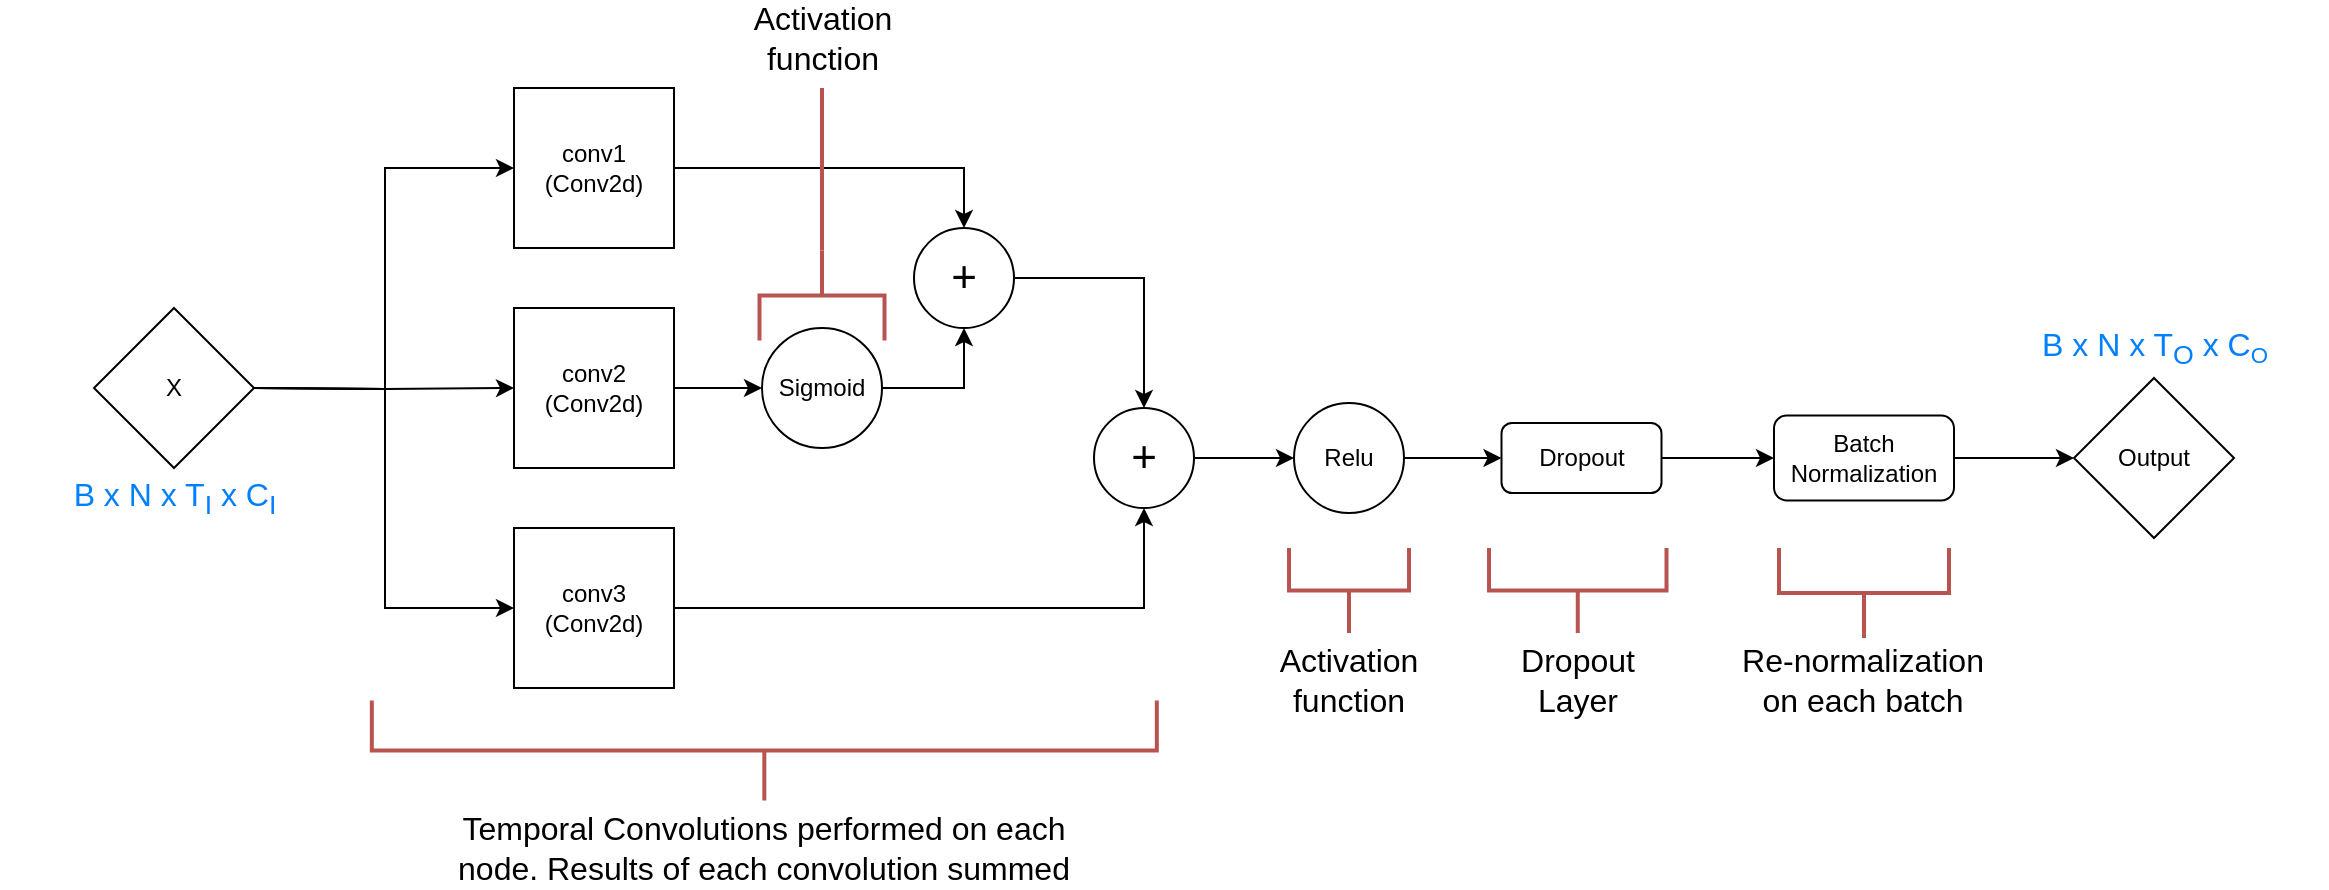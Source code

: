 <mxfile version="16.5.1" type="device"><diagram id="La02TRPx7T7ee0zsg8z0" name="Page-1"><mxGraphModel dx="1598" dy="502" grid="1" gridSize="10" guides="1" tooltips="1" connect="1" arrows="1" fold="1" page="1" pageScale="1" pageWidth="827" pageHeight="1169" math="0" shadow="0"><root><mxCell id="0"/><mxCell id="1" parent="0"/><mxCell id="yYC8psEmb3nBHCw6nNyR-1" style="edgeStyle=orthogonalEdgeStyle;rounded=0;orthogonalLoop=1;jettySize=auto;html=1;exitX=1;exitY=0.5;exitDx=0;exitDy=0;entryX=0.5;entryY=0;entryDx=0;entryDy=0;" parent="1" source="yYC8psEmb3nBHCw6nNyR-3" target="yYC8psEmb3nBHCw6nNyR-13" edge="1"><mxGeometry relative="1" as="geometry"/></mxCell><mxCell id="yYC8psEmb3nBHCw6nNyR-3" value="conv1&lt;br&gt;(Conv2d)" style="whiteSpace=wrap;html=1;aspect=fixed;" parent="1" vertex="1"><mxGeometry x="230" y="130" width="80" height="80" as="geometry"/></mxCell><mxCell id="yYC8psEmb3nBHCw6nNyR-4" style="edgeStyle=orthogonalEdgeStyle;rounded=0;orthogonalLoop=1;jettySize=auto;html=1;exitX=1;exitY=0.5;exitDx=0;exitDy=0;entryX=0;entryY=0.5;entryDx=0;entryDy=0;" parent="1" source="yYC8psEmb3nBHCw6nNyR-5" target="yYC8psEmb3nBHCw6nNyR-15" edge="1"><mxGeometry relative="1" as="geometry"/></mxCell><mxCell id="yYC8psEmb3nBHCw6nNyR-5" value="conv2&lt;br&gt;(Conv2d)" style="whiteSpace=wrap;html=1;aspect=fixed;" parent="1" vertex="1"><mxGeometry x="230" y="240" width="80" height="80" as="geometry"/></mxCell><mxCell id="yYC8psEmb3nBHCw6nNyR-6" style="edgeStyle=orthogonalEdgeStyle;rounded=0;orthogonalLoop=1;jettySize=auto;html=1;exitX=1;exitY=0.5;exitDx=0;exitDy=0;entryX=0.5;entryY=1;entryDx=0;entryDy=0;" parent="1" source="yYC8psEmb3nBHCw6nNyR-7" target="yYC8psEmb3nBHCw6nNyR-17" edge="1"><mxGeometry relative="1" as="geometry"/></mxCell><mxCell id="yYC8psEmb3nBHCw6nNyR-7" value="conv3&lt;br&gt;(Conv2d)" style="whiteSpace=wrap;html=1;aspect=fixed;" parent="1" vertex="1"><mxGeometry x="230" y="350" width="80" height="80" as="geometry"/></mxCell><mxCell id="yYC8psEmb3nBHCw6nNyR-8" style="edgeStyle=orthogonalEdgeStyle;rounded=0;orthogonalLoop=1;jettySize=auto;html=1;exitX=1;exitY=0.5;exitDx=0;exitDy=0;entryX=0;entryY=0.5;entryDx=0;entryDy=0;" parent="1" target="yYC8psEmb3nBHCw6nNyR-5" edge="1"><mxGeometry relative="1" as="geometry"><mxPoint x="100" y="280" as="sourcePoint"/></mxGeometry></mxCell><mxCell id="yYC8psEmb3nBHCw6nNyR-9" style="edgeStyle=orthogonalEdgeStyle;rounded=0;orthogonalLoop=1;jettySize=auto;html=1;exitX=1;exitY=0.5;exitDx=0;exitDy=0;entryX=0;entryY=0.5;entryDx=0;entryDy=0;" parent="1" target="yYC8psEmb3nBHCw6nNyR-3" edge="1"><mxGeometry relative="1" as="geometry"><mxPoint x="100" y="280" as="sourcePoint"/></mxGeometry></mxCell><mxCell id="yYC8psEmb3nBHCw6nNyR-10" style="edgeStyle=orthogonalEdgeStyle;rounded=0;orthogonalLoop=1;jettySize=auto;html=1;exitX=1;exitY=0.5;exitDx=0;exitDy=0;entryX=0;entryY=0.5;entryDx=0;entryDy=0;" parent="1" target="yYC8psEmb3nBHCw6nNyR-7" edge="1"><mxGeometry relative="1" as="geometry"><mxPoint x="100" y="280" as="sourcePoint"/></mxGeometry></mxCell><mxCell id="yYC8psEmb3nBHCw6nNyR-12" style="edgeStyle=orthogonalEdgeStyle;rounded=0;orthogonalLoop=1;jettySize=auto;html=1;exitX=1;exitY=0.5;exitDx=0;exitDy=0;entryX=0.5;entryY=0;entryDx=0;entryDy=0;" parent="1" source="yYC8psEmb3nBHCw6nNyR-13" target="yYC8psEmb3nBHCw6nNyR-17" edge="1"><mxGeometry relative="1" as="geometry"/></mxCell><mxCell id="yYC8psEmb3nBHCw6nNyR-13" value="&lt;font style=&quot;font-size: 22px&quot;&gt;+&lt;/font&gt;" style="ellipse;whiteSpace=wrap;html=1;aspect=fixed;" parent="1" vertex="1"><mxGeometry x="430" y="200" width="50" height="50" as="geometry"/></mxCell><mxCell id="yYC8psEmb3nBHCw6nNyR-14" style="edgeStyle=orthogonalEdgeStyle;rounded=0;orthogonalLoop=1;jettySize=auto;html=1;exitX=1;exitY=0.5;exitDx=0;exitDy=0;entryX=0.5;entryY=1;entryDx=0;entryDy=0;" parent="1" source="yYC8psEmb3nBHCw6nNyR-15" target="yYC8psEmb3nBHCw6nNyR-13" edge="1"><mxGeometry relative="1" as="geometry"/></mxCell><mxCell id="yYC8psEmb3nBHCw6nNyR-15" value="Sigmoid" style="ellipse;whiteSpace=wrap;html=1;aspect=fixed;" parent="1" vertex="1"><mxGeometry x="354" y="250" width="60" height="60" as="geometry"/></mxCell><mxCell id="yYC8psEmb3nBHCw6nNyR-16" style="edgeStyle=orthogonalEdgeStyle;rounded=0;orthogonalLoop=1;jettySize=auto;html=1;exitX=1;exitY=0.5;exitDx=0;exitDy=0;entryX=0;entryY=0.5;entryDx=0;entryDy=0;" parent="1" source="yYC8psEmb3nBHCw6nNyR-17" target="yYC8psEmb3nBHCw6nNyR-19" edge="1"><mxGeometry relative="1" as="geometry"/></mxCell><mxCell id="yYC8psEmb3nBHCw6nNyR-17" value="&lt;font style=&quot;font-size: 22px&quot;&gt;+&lt;/font&gt;" style="ellipse;whiteSpace=wrap;html=1;aspect=fixed;" parent="1" vertex="1"><mxGeometry x="520" y="290" width="50" height="50" as="geometry"/></mxCell><mxCell id="lMrmAj77V9lJ3T10tDnz-2" style="edgeStyle=orthogonalEdgeStyle;rounded=0;orthogonalLoop=1;jettySize=auto;html=1;exitX=1;exitY=0.5;exitDx=0;exitDy=0;entryX=0;entryY=0.5;entryDx=0;entryDy=0;" edge="1" parent="1" source="yYC8psEmb3nBHCw6nNyR-19" target="lMrmAj77V9lJ3T10tDnz-1"><mxGeometry relative="1" as="geometry"/></mxCell><mxCell id="yYC8psEmb3nBHCw6nNyR-19" value="Relu" style="ellipse;whiteSpace=wrap;html=1;aspect=fixed;" parent="1" vertex="1"><mxGeometry x="620" y="287.5" width="55" height="55" as="geometry"/></mxCell><mxCell id="yYC8psEmb3nBHCw6nNyR-20" style="edgeStyle=orthogonalEdgeStyle;rounded=0;orthogonalLoop=1;jettySize=auto;html=1;exitX=1;exitY=0.5;exitDx=0;exitDy=0;entryX=0;entryY=0.5;entryDx=0;entryDy=0;" parent="1" source="lMrmAj77V9lJ3T10tDnz-4" target="o4n5aBtnP2ri0EHzV0rn-2" edge="1"><mxGeometry relative="1" as="geometry"><mxPoint x="910" y="315" as="targetPoint"/><mxPoint x="940" y="315" as="sourcePoint"/></mxGeometry></mxCell><mxCell id="yYC8psEmb3nBHCw6nNyR-22" value="X" style="rhombus;whiteSpace=wrap;html=1;" parent="1" vertex="1"><mxGeometry x="20" y="240" width="80" height="80" as="geometry"/></mxCell><mxCell id="o4n5aBtnP2ri0EHzV0rn-1" value="&lt;font color=&quot;#007fff&quot;&gt;B x N x T&lt;sub&gt;I&lt;/sub&gt; x C&lt;sub&gt;I&lt;/sub&gt;&lt;/font&gt;&lt;font color=&quot;#007fff&quot;&gt;&lt;br&gt;&lt;/font&gt;" style="text;html=1;strokeColor=none;fillColor=none;align=center;verticalAlign=middle;whiteSpace=wrap;rounded=0;fontSize=16;" parent="1" vertex="1"><mxGeometry x="-26.25" y="320" width="172.5" height="30" as="geometry"/></mxCell><mxCell id="o4n5aBtnP2ri0EHzV0rn-2" value="Output" style="rhombus;whiteSpace=wrap;html=1;" parent="1" vertex="1"><mxGeometry x="1010" y="275" width="80" height="80" as="geometry"/></mxCell><mxCell id="o4n5aBtnP2ri0EHzV0rn-3" value="&lt;font color=&quot;#007fff&quot;&gt;B x N x T&lt;sub&gt;O&lt;/sub&gt; x C&lt;span style=&quot;font-size: 13.333px&quot;&gt;&lt;sub&gt;O&lt;/sub&gt;&lt;/span&gt;&lt;/font&gt;&lt;font color=&quot;#007fff&quot;&gt;&lt;br&gt;&lt;/font&gt;" style="text;html=1;strokeColor=none;fillColor=none;align=center;verticalAlign=middle;whiteSpace=wrap;rounded=0;fontSize=16;" parent="1" vertex="1"><mxGeometry x="963.75" y="245" width="172.5" height="30" as="geometry"/></mxCell><mxCell id="o4n5aBtnP2ri0EHzV0rn-5" value="&lt;span style=&quot;font-size: 16px&quot;&gt;Re-normalization on each batch&lt;/span&gt;" style="text;html=1;strokeColor=none;fillColor=none;align=center;verticalAlign=middle;whiteSpace=wrap;rounded=0;" parent="1" vertex="1"><mxGeometry x="835.31" y="406.25" width="139.38" height="40" as="geometry"/></mxCell><mxCell id="o4n5aBtnP2ri0EHzV0rn-6" value="" style="strokeWidth=2;html=1;shape=mxgraph.flowchart.annotation_2;align=left;labelPosition=right;pointerEvents=1;rotation=-90;fillColor=#f8cecc;strokeColor=#b85450;" parent="1" vertex="1"><mxGeometry x="626.25" y="351.25" width="42.5" height="60" as="geometry"/></mxCell><mxCell id="o4n5aBtnP2ri0EHzV0rn-7" value="&lt;span style=&quot;font-size: 16px&quot;&gt;Activation function&lt;/span&gt;" style="text;html=1;strokeColor=none;fillColor=none;align=center;verticalAlign=middle;whiteSpace=wrap;rounded=0;" parent="1" vertex="1"><mxGeometry x="591.25" y="411.25" width="112.5" height="30" as="geometry"/></mxCell><mxCell id="o4n5aBtnP2ri0EHzV0rn-8" value="" style="strokeWidth=2;html=1;shape=mxgraph.flowchart.annotation_2;align=left;labelPosition=right;pointerEvents=1;rotation=-90;fillColor=#f8cecc;strokeColor=#b85450;" parent="1" vertex="1"><mxGeometry x="882.5" y="340" width="45" height="85" as="geometry"/></mxCell><mxCell id="o4n5aBtnP2ri0EHzV0rn-9" value="" style="strokeWidth=2;html=1;shape=mxgraph.flowchart.annotation_2;align=left;labelPosition=right;pointerEvents=1;rotation=-90;fillColor=#f8cecc;strokeColor=#b85450;" parent="1" vertex="1"><mxGeometry x="330.16" y="265" width="50" height="392.5" as="geometry"/></mxCell><mxCell id="o4n5aBtnP2ri0EHzV0rn-10" value="&lt;span style=&quot;font-size: 16px&quot;&gt;Temporal Convolutions performed on each node. Results of each convolution summed&lt;/span&gt;" style="text;html=1;strokeColor=none;fillColor=none;align=center;verticalAlign=middle;whiteSpace=wrap;rounded=0;" parent="1" vertex="1"><mxGeometry x="190.32" y="490" width="329.68" height="40" as="geometry"/></mxCell><mxCell id="o4n5aBtnP2ri0EHzV0rn-11" value="&lt;span style=&quot;font-size: 16px&quot;&gt;Activation function&lt;/span&gt;" style="text;html=1;strokeColor=none;fillColor=none;align=center;verticalAlign=middle;whiteSpace=wrap;rounded=0;" parent="1" vertex="1"><mxGeometry x="327.75" y="90" width="112.5" height="30" as="geometry"/></mxCell><mxCell id="o4n5aBtnP2ri0EHzV0rn-13" style="edgeStyle=orthogonalEdgeStyle;rounded=0;orthogonalLoop=1;jettySize=auto;html=1;exitX=0;exitY=0.5;exitDx=0;exitDy=0;exitPerimeter=0;fontSize=22;endArrow=none;endFill=0;fillColor=#f8cecc;strokeColor=#b85450;strokeWidth=2;" parent="1" source="o4n5aBtnP2ri0EHzV0rn-12" edge="1"><mxGeometry relative="1" as="geometry"><mxPoint x="384" y="130" as="targetPoint"/></mxGeometry></mxCell><mxCell id="o4n5aBtnP2ri0EHzV0rn-12" value="" style="strokeWidth=2;html=1;shape=mxgraph.flowchart.annotation_2;align=left;labelPosition=right;pointerEvents=1;rotation=90;fillColor=#f8cecc;strokeColor=#b85450;" parent="1" vertex="1"><mxGeometry x="361.5" y="202.5" width="45" height="62.5" as="geometry"/></mxCell><mxCell id="lMrmAj77V9lJ3T10tDnz-3" style="edgeStyle=orthogonalEdgeStyle;rounded=0;orthogonalLoop=1;jettySize=auto;html=1;exitX=1;exitY=0.5;exitDx=0;exitDy=0;entryX=0;entryY=0.5;entryDx=0;entryDy=0;" edge="1" parent="1" source="lMrmAj77V9lJ3T10tDnz-1" target="lMrmAj77V9lJ3T10tDnz-4"><mxGeometry relative="1" as="geometry"><mxPoint x="860" y="315" as="targetPoint"/></mxGeometry></mxCell><mxCell id="lMrmAj77V9lJ3T10tDnz-1" value="Dropout" style="rounded=1;whiteSpace=wrap;html=1;" vertex="1" parent="1"><mxGeometry x="723.75" y="297.5" width="80" height="35" as="geometry"/></mxCell><mxCell id="lMrmAj77V9lJ3T10tDnz-4" value="Batch Normalization" style="rounded=1;whiteSpace=wrap;html=1;" vertex="1" parent="1"><mxGeometry x="860" y="293.75" width="90" height="42.5" as="geometry"/></mxCell><mxCell id="lMrmAj77V9lJ3T10tDnz-5" value="" style="strokeWidth=2;html=1;shape=mxgraph.flowchart.annotation_2;align=left;labelPosition=right;pointerEvents=1;rotation=-90;fillColor=#f8cecc;strokeColor=#b85450;" vertex="1" parent="1"><mxGeometry x="740.63" y="336.88" width="42.5" height="88.75" as="geometry"/></mxCell><mxCell id="lMrmAj77V9lJ3T10tDnz-6" value="&lt;span style=&quot;font-size: 16px&quot;&gt;Dropout Layer&lt;/span&gt;" style="text;html=1;strokeColor=none;fillColor=none;align=center;verticalAlign=middle;whiteSpace=wrap;rounded=0;" vertex="1" parent="1"><mxGeometry x="714.7" y="411.25" width="94.37" height="30" as="geometry"/></mxCell></root></mxGraphModel></diagram></mxfile>